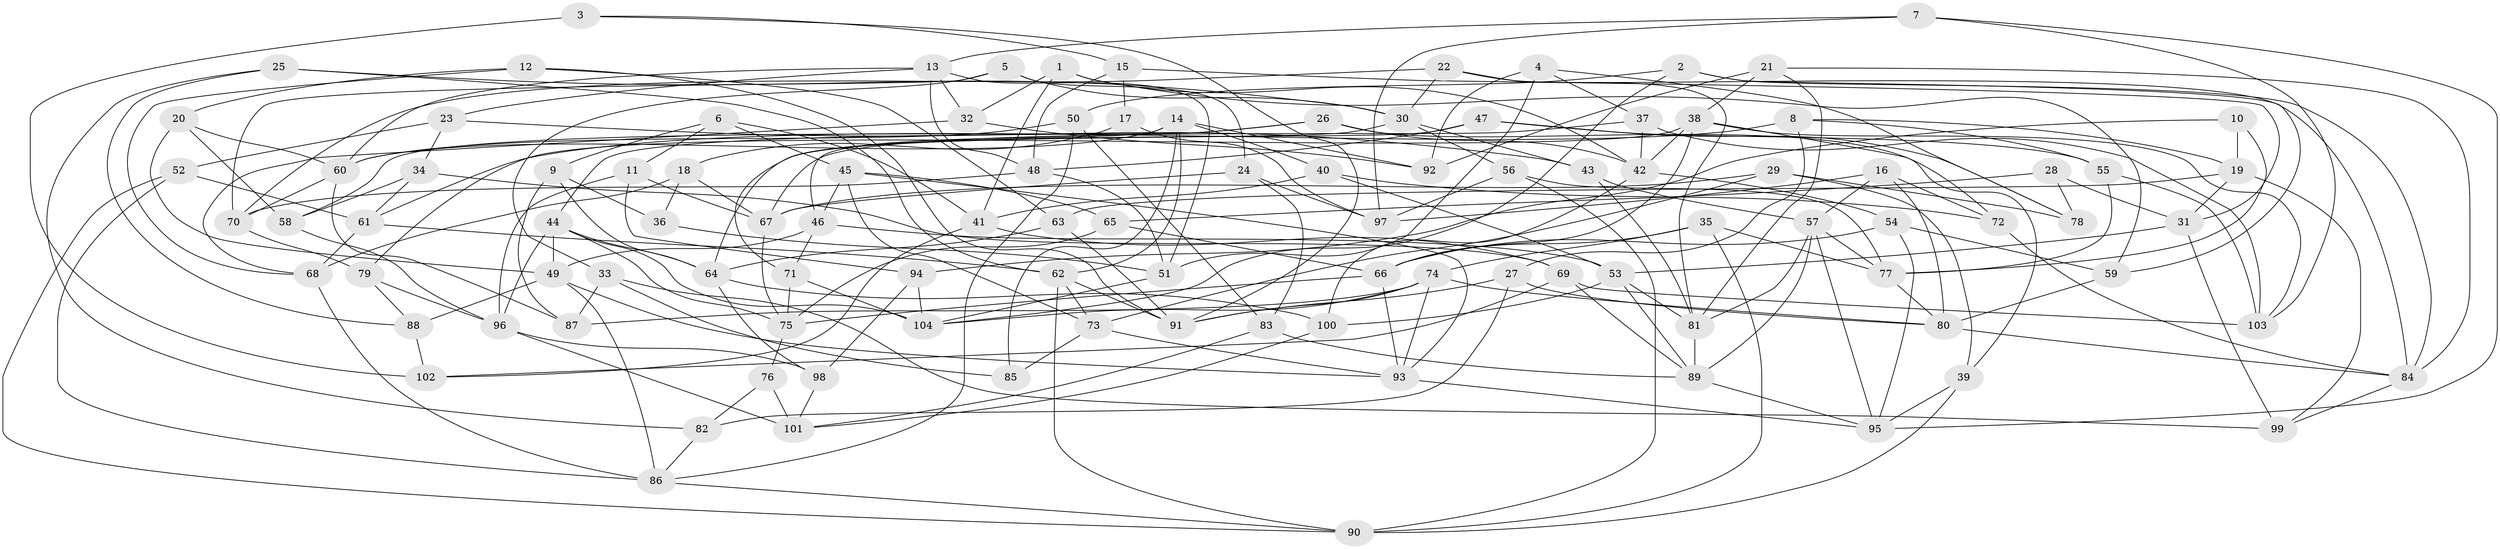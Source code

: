 // original degree distribution, {4: 1.0}
// Generated by graph-tools (version 1.1) at 2025/38/03/04/25 23:38:12]
// undirected, 104 vertices, 240 edges
graph export_dot {
  node [color=gray90,style=filled];
  1;
  2;
  3;
  4;
  5;
  6;
  7;
  8;
  9;
  10;
  11;
  12;
  13;
  14;
  15;
  16;
  17;
  18;
  19;
  20;
  21;
  22;
  23;
  24;
  25;
  26;
  27;
  28;
  29;
  30;
  31;
  32;
  33;
  34;
  35;
  36;
  37;
  38;
  39;
  40;
  41;
  42;
  43;
  44;
  45;
  46;
  47;
  48;
  49;
  50;
  51;
  52;
  53;
  54;
  55;
  56;
  57;
  58;
  59;
  60;
  61;
  62;
  63;
  64;
  65;
  66;
  67;
  68;
  69;
  70;
  71;
  72;
  73;
  74;
  75;
  76;
  77;
  78;
  79;
  80;
  81;
  82;
  83;
  84;
  85;
  86;
  87;
  88;
  89;
  90;
  91;
  92;
  93;
  94;
  95;
  96;
  97;
  98;
  99;
  100;
  101;
  102;
  103;
  104;
  1 -- 32 [weight=1.0];
  1 -- 41 [weight=1.0];
  1 -- 42 [weight=1.0];
  1 -- 59 [weight=1.0];
  2 -- 50 [weight=1.0];
  2 -- 59 [weight=1.0];
  2 -- 84 [weight=1.0];
  2 -- 104 [weight=1.0];
  3 -- 15 [weight=1.0];
  3 -- 91 [weight=1.0];
  3 -- 102 [weight=2.0];
  4 -- 37 [weight=1.0];
  4 -- 51 [weight=1.0];
  4 -- 78 [weight=1.0];
  4 -- 92 [weight=1.0];
  5 -- 24 [weight=1.0];
  5 -- 30 [weight=1.0];
  5 -- 33 [weight=1.0];
  5 -- 70 [weight=1.0];
  6 -- 9 [weight=1.0];
  6 -- 11 [weight=1.0];
  6 -- 41 [weight=1.0];
  6 -- 45 [weight=1.0];
  7 -- 13 [weight=1.0];
  7 -- 95 [weight=1.0];
  7 -- 97 [weight=1.0];
  7 -- 103 [weight=1.0];
  8 -- 19 [weight=1.0];
  8 -- 27 [weight=1.0];
  8 -- 55 [weight=1.0];
  8 -- 61 [weight=1.0];
  9 -- 36 [weight=1.0];
  9 -- 64 [weight=1.0];
  9 -- 87 [weight=1.0];
  10 -- 19 [weight=2.0];
  10 -- 77 [weight=1.0];
  10 -- 94 [weight=1.0];
  11 -- 67 [weight=1.0];
  11 -- 94 [weight=1.0];
  11 -- 96 [weight=1.0];
  12 -- 20 [weight=1.0];
  12 -- 63 [weight=1.0];
  12 -- 68 [weight=1.0];
  12 -- 91 [weight=1.0];
  13 -- 23 [weight=1.0];
  13 -- 32 [weight=1.0];
  13 -- 48 [weight=1.0];
  13 -- 51 [weight=1.0];
  13 -- 60 [weight=1.0];
  14 -- 40 [weight=1.0];
  14 -- 46 [weight=1.0];
  14 -- 60 [weight=1.0];
  14 -- 62 [weight=1.0];
  14 -- 85 [weight=1.0];
  14 -- 92 [weight=1.0];
  15 -- 17 [weight=1.0];
  15 -- 31 [weight=1.0];
  15 -- 48 [weight=1.0];
  16 -- 57 [weight=1.0];
  16 -- 72 [weight=1.0];
  16 -- 80 [weight=1.0];
  16 -- 97 [weight=1.0];
  17 -- 18 [weight=1.0];
  17 -- 97 [weight=2.0];
  18 -- 36 [weight=1.0];
  18 -- 67 [weight=1.0];
  18 -- 68 [weight=1.0];
  19 -- 31 [weight=1.0];
  19 -- 63 [weight=1.0];
  19 -- 99 [weight=1.0];
  20 -- 49 [weight=1.0];
  20 -- 58 [weight=1.0];
  20 -- 60 [weight=1.0];
  21 -- 38 [weight=1.0];
  21 -- 81 [weight=1.0];
  21 -- 84 [weight=1.0];
  21 -- 92 [weight=1.0];
  22 -- 30 [weight=1.0];
  22 -- 70 [weight=1.0];
  22 -- 81 [weight=1.0];
  22 -- 84 [weight=1.0];
  23 -- 34 [weight=1.0];
  23 -- 43 [weight=1.0];
  23 -- 52 [weight=1.0];
  24 -- 67 [weight=1.0];
  24 -- 83 [weight=1.0];
  24 -- 97 [weight=1.0];
  25 -- 30 [weight=1.0];
  25 -- 62 [weight=1.0];
  25 -- 82 [weight=1.0];
  25 -- 88 [weight=1.0];
  26 -- 39 [weight=1.0];
  26 -- 42 [weight=1.0];
  26 -- 44 [weight=1.0];
  26 -- 58 [weight=1.0];
  27 -- 80 [weight=1.0];
  27 -- 82 [weight=1.0];
  27 -- 91 [weight=1.0];
  28 -- 31 [weight=2.0];
  28 -- 65 [weight=1.0];
  28 -- 78 [weight=1.0];
  29 -- 39 [weight=1.0];
  29 -- 67 [weight=1.0];
  29 -- 73 [weight=1.0];
  29 -- 78 [weight=1.0];
  30 -- 43 [weight=1.0];
  30 -- 56 [weight=1.0];
  30 -- 71 [weight=1.0];
  31 -- 53 [weight=1.0];
  31 -- 99 [weight=1.0];
  32 -- 68 [weight=1.0];
  32 -- 92 [weight=1.0];
  33 -- 85 [weight=1.0];
  33 -- 87 [weight=1.0];
  33 -- 99 [weight=1.0];
  34 -- 58 [weight=1.0];
  34 -- 61 [weight=1.0];
  34 -- 69 [weight=1.0];
  35 -- 66 [weight=1.0];
  35 -- 74 [weight=1.0];
  35 -- 77 [weight=1.0];
  35 -- 90 [weight=1.0];
  36 -- 51 [weight=2.0];
  37 -- 42 [weight=1.0];
  37 -- 67 [weight=1.0];
  37 -- 103 [weight=1.0];
  38 -- 42 [weight=1.0];
  38 -- 66 [weight=1.0];
  38 -- 72 [weight=1.0];
  38 -- 79 [weight=1.0];
  38 -- 103 [weight=1.0];
  39 -- 90 [weight=1.0];
  39 -- 95 [weight=1.0];
  40 -- 41 [weight=1.0];
  40 -- 53 [weight=1.0];
  40 -- 72 [weight=1.0];
  41 -- 69 [weight=1.0];
  41 -- 102 [weight=2.0];
  42 -- 54 [weight=1.0];
  42 -- 100 [weight=1.0];
  43 -- 57 [weight=1.0];
  43 -- 81 [weight=1.0];
  44 -- 49 [weight=1.0];
  44 -- 64 [weight=1.0];
  44 -- 75 [weight=1.0];
  44 -- 96 [weight=1.0];
  44 -- 104 [weight=1.0];
  45 -- 46 [weight=2.0];
  45 -- 65 [weight=1.0];
  45 -- 73 [weight=1.0];
  45 -- 93 [weight=1.0];
  46 -- 49 [weight=1.0];
  46 -- 53 [weight=1.0];
  46 -- 71 [weight=1.0];
  47 -- 48 [weight=1.0];
  47 -- 55 [weight=1.0];
  47 -- 64 [weight=1.0];
  47 -- 78 [weight=1.0];
  48 -- 51 [weight=1.0];
  48 -- 70 [weight=2.0];
  49 -- 86 [weight=1.0];
  49 -- 88 [weight=1.0];
  49 -- 93 [weight=1.0];
  50 -- 60 [weight=1.0];
  50 -- 83 [weight=1.0];
  50 -- 86 [weight=1.0];
  51 -- 104 [weight=1.0];
  52 -- 61 [weight=1.0];
  52 -- 86 [weight=1.0];
  52 -- 90 [weight=1.0];
  53 -- 81 [weight=1.0];
  53 -- 89 [weight=1.0];
  53 -- 100 [weight=1.0];
  54 -- 59 [weight=1.0];
  54 -- 66 [weight=1.0];
  54 -- 95 [weight=1.0];
  55 -- 77 [weight=1.0];
  55 -- 103 [weight=1.0];
  56 -- 77 [weight=1.0];
  56 -- 90 [weight=1.0];
  56 -- 97 [weight=1.0];
  57 -- 77 [weight=1.0];
  57 -- 81 [weight=1.0];
  57 -- 89 [weight=1.0];
  57 -- 95 [weight=1.0];
  58 -- 96 [weight=1.0];
  59 -- 80 [weight=1.0];
  60 -- 70 [weight=1.0];
  60 -- 87 [weight=1.0];
  61 -- 62 [weight=1.0];
  61 -- 68 [weight=2.0];
  62 -- 73 [weight=1.0];
  62 -- 90 [weight=1.0];
  62 -- 91 [weight=1.0];
  63 -- 64 [weight=1.0];
  63 -- 91 [weight=1.0];
  64 -- 98 [weight=1.0];
  64 -- 100 [weight=1.0];
  65 -- 66 [weight=1.0];
  65 -- 75 [weight=1.0];
  66 -- 75 [weight=1.0];
  66 -- 93 [weight=1.0];
  67 -- 75 [weight=1.0];
  68 -- 86 [weight=1.0];
  69 -- 89 [weight=1.0];
  69 -- 102 [weight=1.0];
  69 -- 103 [weight=2.0];
  70 -- 79 [weight=1.0];
  71 -- 75 [weight=1.0];
  71 -- 104 [weight=1.0];
  72 -- 84 [weight=1.0];
  73 -- 85 [weight=2.0];
  73 -- 93 [weight=1.0];
  74 -- 80 [weight=1.0];
  74 -- 87 [weight=1.0];
  74 -- 91 [weight=1.0];
  74 -- 93 [weight=1.0];
  74 -- 104 [weight=1.0];
  75 -- 76 [weight=1.0];
  76 -- 82 [weight=1.0];
  76 -- 101 [weight=2.0];
  77 -- 80 [weight=1.0];
  79 -- 88 [weight=1.0];
  79 -- 96 [weight=1.0];
  80 -- 84 [weight=1.0];
  81 -- 89 [weight=1.0];
  82 -- 86 [weight=1.0];
  83 -- 89 [weight=1.0];
  83 -- 101 [weight=1.0];
  84 -- 99 [weight=1.0];
  86 -- 90 [weight=1.0];
  88 -- 102 [weight=1.0];
  89 -- 95 [weight=1.0];
  93 -- 95 [weight=1.0];
  94 -- 98 [weight=1.0];
  94 -- 104 [weight=1.0];
  96 -- 98 [weight=1.0];
  96 -- 101 [weight=1.0];
  98 -- 101 [weight=1.0];
  100 -- 101 [weight=1.0];
}
